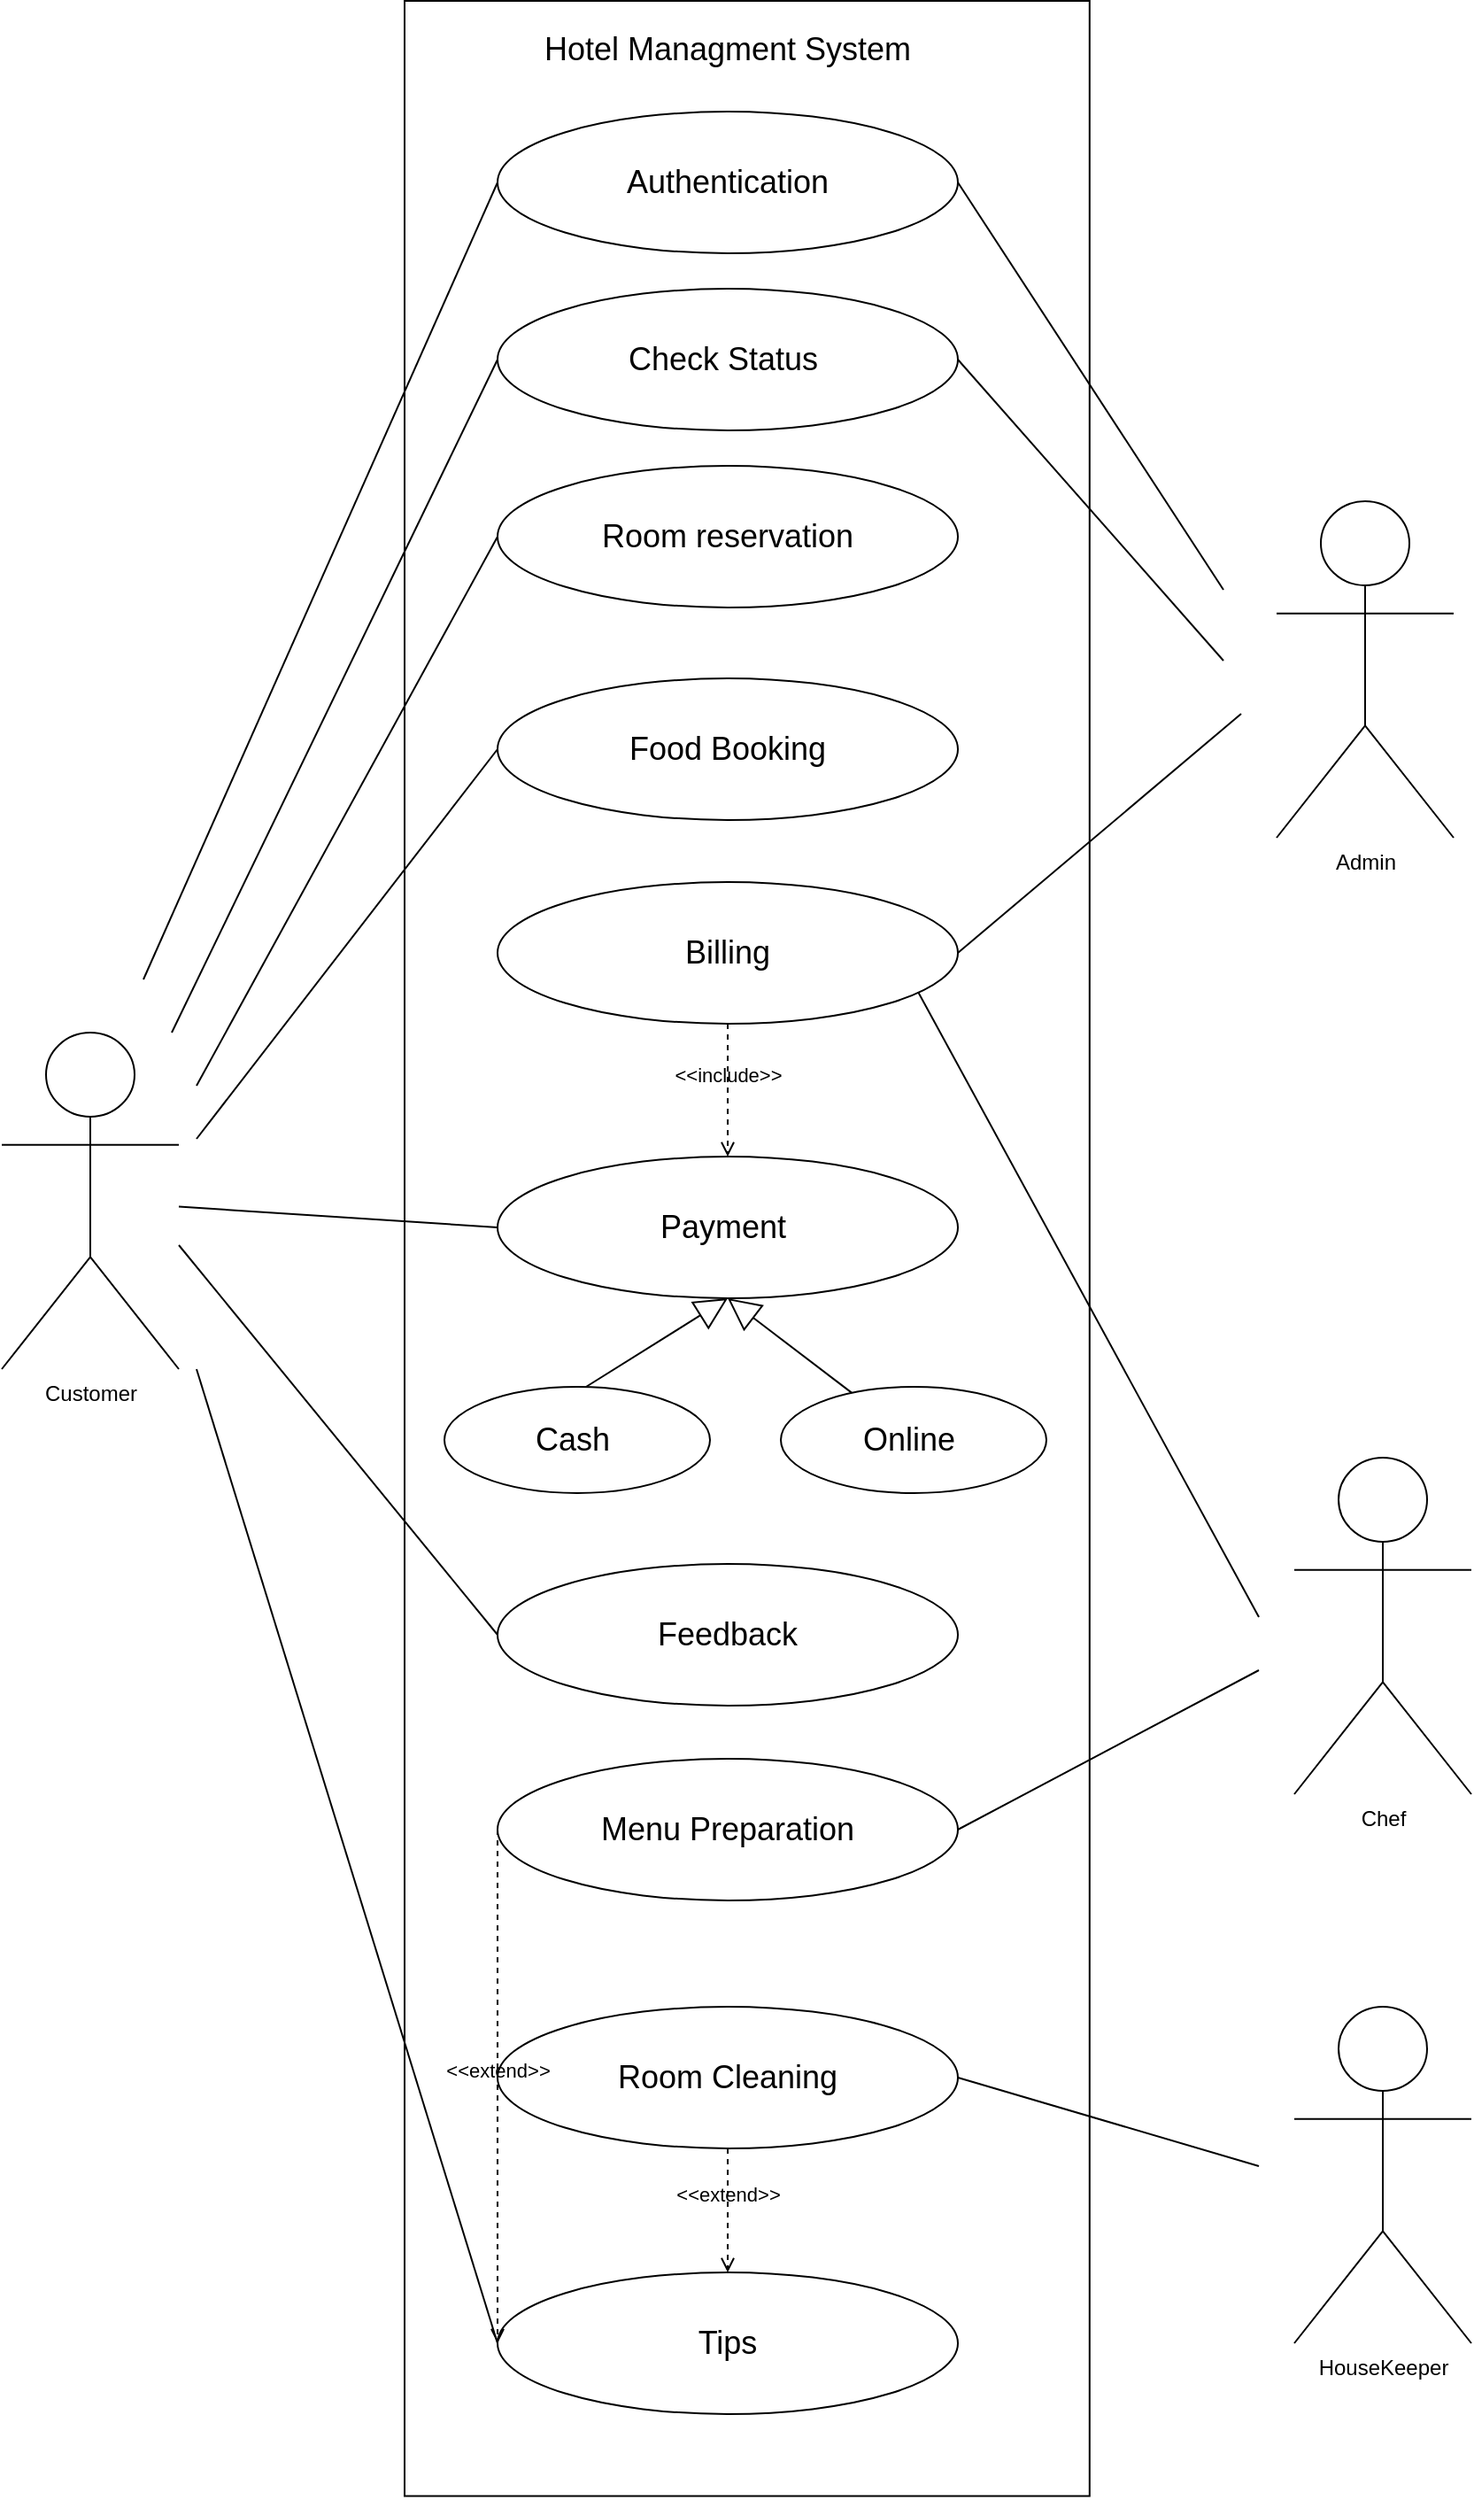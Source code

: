 <mxfile version="25.0.1">
  <diagram name="Page-1" id="oqSU9KzLbh5eeLuWKVlT">
    <mxGraphModel dx="2625" dy="1305" grid="1" gridSize="10" guides="1" tooltips="1" connect="1" arrows="1" fold="1" page="1" pageScale="1" pageWidth="850" pageHeight="1100" math="0" shadow="0">
      <root>
        <mxCell id="0" />
        <mxCell id="1" parent="0" />
        <mxCell id="LtmIGbS1m5UweqCvQUtd-1" value="" style="rounded=0;whiteSpace=wrap;html=1;rotation=90;" vertex="1" parent="1">
          <mxGeometry x="-283.43" y="718.44" width="1408.76" height="386.89" as="geometry" />
        </mxCell>
        <mxCell id="LtmIGbS1m5UweqCvQUtd-5" value="&lt;font style=&quot;font-size: 18px;&quot;&gt;Authentication&lt;/font&gt;" style="ellipse;whiteSpace=wrap;html=1;" vertex="1" parent="1">
          <mxGeometry x="280" y="270" width="260" height="80" as="geometry" />
        </mxCell>
        <mxCell id="LtmIGbS1m5UweqCvQUtd-6" value="&lt;font style=&quot;font-size: 18px;&quot;&gt;Check Status&amp;nbsp;&lt;/font&gt;" style="ellipse;whiteSpace=wrap;html=1;" vertex="1" parent="1">
          <mxGeometry x="280" y="370" width="260" height="80" as="geometry" />
        </mxCell>
        <mxCell id="LtmIGbS1m5UweqCvQUtd-7" value="&lt;font style=&quot;font-size: 18px;&quot;&gt;Room reservation&lt;/font&gt;" style="ellipse;whiteSpace=wrap;html=1;" vertex="1" parent="1">
          <mxGeometry x="280" y="470" width="260" height="80" as="geometry" />
        </mxCell>
        <mxCell id="LtmIGbS1m5UweqCvQUtd-8" value="&lt;font style=&quot;font-size: 18px;&quot;&gt;Food Booking&lt;/font&gt;" style="ellipse;whiteSpace=wrap;html=1;" vertex="1" parent="1">
          <mxGeometry x="280" y="590" width="260" height="80" as="geometry" />
        </mxCell>
        <mxCell id="LtmIGbS1m5UweqCvQUtd-9" value="&lt;font style=&quot;font-size: 18px;&quot;&gt;Billing&lt;/font&gt;" style="ellipse;whiteSpace=wrap;html=1;" vertex="1" parent="1">
          <mxGeometry x="280" y="705" width="260" height="80" as="geometry" />
        </mxCell>
        <mxCell id="LtmIGbS1m5UweqCvQUtd-10" value="&lt;font style=&quot;font-size: 18px;&quot;&gt;Payment&amp;nbsp;&lt;/font&gt;" style="ellipse;whiteSpace=wrap;html=1;" vertex="1" parent="1">
          <mxGeometry x="280" y="860" width="260" height="80" as="geometry" />
        </mxCell>
        <mxCell id="LtmIGbS1m5UweqCvQUtd-11" value="&lt;font style=&quot;font-size: 18px;&quot;&gt;Feedback&lt;/font&gt;" style="ellipse;whiteSpace=wrap;html=1;" vertex="1" parent="1">
          <mxGeometry x="280" y="1090" width="260" height="80" as="geometry" />
        </mxCell>
        <mxCell id="LtmIGbS1m5UweqCvQUtd-12" value="&lt;font style=&quot;font-size: 18px;&quot;&gt;Cash&amp;nbsp;&lt;/font&gt;" style="ellipse;whiteSpace=wrap;html=1;" vertex="1" parent="1">
          <mxGeometry x="250" y="990" width="150" height="60" as="geometry" />
        </mxCell>
        <mxCell id="LtmIGbS1m5UweqCvQUtd-13" value="&lt;font style=&quot;font-size: 18px;&quot;&gt;Online&amp;nbsp;&lt;/font&gt;" style="ellipse;whiteSpace=wrap;html=1;" vertex="1" parent="1">
          <mxGeometry x="440" y="990" width="150" height="60" as="geometry" />
        </mxCell>
        <mxCell id="LtmIGbS1m5UweqCvQUtd-14" value="&lt;font style=&quot;font-size: 18px;&quot;&gt;Menu Preparation&lt;/font&gt;" style="ellipse;whiteSpace=wrap;html=1;" vertex="1" parent="1">
          <mxGeometry x="280" y="1200" width="260" height="80" as="geometry" />
        </mxCell>
        <mxCell id="LtmIGbS1m5UweqCvQUtd-15" value="&lt;font style=&quot;font-size: 18px;&quot;&gt;Room Cleaning&lt;/font&gt;" style="ellipse;whiteSpace=wrap;html=1;" vertex="1" parent="1">
          <mxGeometry x="280" y="1340" width="260" height="80" as="geometry" />
        </mxCell>
        <mxCell id="LtmIGbS1m5UweqCvQUtd-16" value="&lt;font style=&quot;font-size: 18px;&quot;&gt;Tips&lt;/font&gt;" style="ellipse;whiteSpace=wrap;html=1;" vertex="1" parent="1">
          <mxGeometry x="280" y="1490" width="260" height="80" as="geometry" />
        </mxCell>
        <mxCell id="LtmIGbS1m5UweqCvQUtd-17" value="&lt;font style=&quot;font-size: 18px;&quot;&gt;Hotel Managment System&lt;/font&gt;" style="text;html=1;align=center;verticalAlign=middle;whiteSpace=wrap;rounded=0;" vertex="1" parent="1">
          <mxGeometry x="285" y="220" width="250" height="30" as="geometry" />
        </mxCell>
        <mxCell id="LtmIGbS1m5UweqCvQUtd-18" value="Admin" style="shape=umlActor;verticalLabelPosition=bottom;verticalAlign=top;html=1;outlineConnect=0;" vertex="1" parent="1">
          <mxGeometry x="720" y="490" width="100" height="190" as="geometry" />
        </mxCell>
        <mxCell id="LtmIGbS1m5UweqCvQUtd-20" value="Customer" style="shape=umlActor;verticalLabelPosition=bottom;verticalAlign=top;html=1;outlineConnect=0;" vertex="1" parent="1">
          <mxGeometry y="790" width="100" height="190" as="geometry" />
        </mxCell>
        <mxCell id="LtmIGbS1m5UweqCvQUtd-21" value="Chef" style="shape=umlActor;verticalLabelPosition=bottom;verticalAlign=top;html=1;outlineConnect=0;" vertex="1" parent="1">
          <mxGeometry x="730" y="1030" width="100" height="190" as="geometry" />
        </mxCell>
        <mxCell id="LtmIGbS1m5UweqCvQUtd-22" value="HouseKeeper" style="shape=umlActor;verticalLabelPosition=bottom;verticalAlign=top;html=1;outlineConnect=0;" vertex="1" parent="1">
          <mxGeometry x="730" y="1340" width="100" height="190" as="geometry" />
        </mxCell>
        <mxCell id="LtmIGbS1m5UweqCvQUtd-24" value="" style="endArrow=none;html=1;rounded=0;exitX=1;exitY=0.5;exitDx=0;exitDy=0;" edge="1" parent="1" source="LtmIGbS1m5UweqCvQUtd-5">
          <mxGeometry width="50" height="50" relative="1" as="geometry">
            <mxPoint x="730" y="950" as="sourcePoint" />
            <mxPoint x="690" y="540" as="targetPoint" />
          </mxGeometry>
        </mxCell>
        <mxCell id="LtmIGbS1m5UweqCvQUtd-25" value="" style="endArrow=none;html=1;rounded=0;exitX=1;exitY=0.5;exitDx=0;exitDy=0;" edge="1" parent="1" source="LtmIGbS1m5UweqCvQUtd-6">
          <mxGeometry width="50" height="50" relative="1" as="geometry">
            <mxPoint x="550" y="320" as="sourcePoint" />
            <mxPoint x="690" y="580" as="targetPoint" />
          </mxGeometry>
        </mxCell>
        <mxCell id="LtmIGbS1m5UweqCvQUtd-26" value="" style="endArrow=none;html=1;rounded=0;exitX=1;exitY=0.5;exitDx=0;exitDy=0;" edge="1" parent="1" source="LtmIGbS1m5UweqCvQUtd-9">
          <mxGeometry width="50" height="50" relative="1" as="geometry">
            <mxPoint x="550" y="420" as="sourcePoint" />
            <mxPoint x="700" y="610" as="targetPoint" />
          </mxGeometry>
        </mxCell>
        <mxCell id="LtmIGbS1m5UweqCvQUtd-27" value="" style="endArrow=none;html=1;rounded=0;entryX=0;entryY=0.5;entryDx=0;entryDy=0;" edge="1" parent="1" source="LtmIGbS1m5UweqCvQUtd-20" target="LtmIGbS1m5UweqCvQUtd-10">
          <mxGeometry width="50" height="50" relative="1" as="geometry">
            <mxPoint x="350" y="1110" as="sourcePoint" />
            <mxPoint x="400" y="1060" as="targetPoint" />
          </mxGeometry>
        </mxCell>
        <mxCell id="LtmIGbS1m5UweqCvQUtd-28" value="" style="endArrow=none;html=1;rounded=0;entryX=0;entryY=0.5;entryDx=0;entryDy=0;" edge="1" parent="1" target="LtmIGbS1m5UweqCvQUtd-11">
          <mxGeometry width="50" height="50" relative="1" as="geometry">
            <mxPoint x="100" y="910" as="sourcePoint" />
            <mxPoint x="290" y="910" as="targetPoint" />
          </mxGeometry>
        </mxCell>
        <mxCell id="LtmIGbS1m5UweqCvQUtd-29" value="" style="endArrow=none;html=1;rounded=0;entryX=0;entryY=0.5;entryDx=0;entryDy=0;" edge="1" parent="1" target="LtmIGbS1m5UweqCvQUtd-8">
          <mxGeometry width="50" height="50" relative="1" as="geometry">
            <mxPoint x="110" y="850" as="sourcePoint" />
            <mxPoint x="300" y="920" as="targetPoint" />
          </mxGeometry>
        </mxCell>
        <mxCell id="LtmIGbS1m5UweqCvQUtd-30" value="" style="endArrow=none;html=1;rounded=0;entryX=0;entryY=0.5;entryDx=0;entryDy=0;" edge="1" parent="1" target="LtmIGbS1m5UweqCvQUtd-7">
          <mxGeometry width="50" height="50" relative="1" as="geometry">
            <mxPoint x="110" y="820" as="sourcePoint" />
            <mxPoint x="290" y="640" as="targetPoint" />
          </mxGeometry>
        </mxCell>
        <mxCell id="LtmIGbS1m5UweqCvQUtd-31" value="" style="endArrow=none;html=1;rounded=0;entryX=0;entryY=0.5;entryDx=0;entryDy=0;" edge="1" parent="1" source="LtmIGbS1m5UweqCvQUtd-20" target="LtmIGbS1m5UweqCvQUtd-6">
          <mxGeometry width="50" height="50" relative="1" as="geometry">
            <mxPoint x="120" y="830" as="sourcePoint" />
            <mxPoint x="290" y="520" as="targetPoint" />
          </mxGeometry>
        </mxCell>
        <mxCell id="LtmIGbS1m5UweqCvQUtd-32" value="" style="endArrow=none;html=1;rounded=0;entryX=0;entryY=0.5;entryDx=0;entryDy=0;" edge="1" parent="1" target="LtmIGbS1m5UweqCvQUtd-5">
          <mxGeometry width="50" height="50" relative="1" as="geometry">
            <mxPoint x="80" y="760" as="sourcePoint" />
            <mxPoint x="290" y="420" as="targetPoint" />
          </mxGeometry>
        </mxCell>
        <mxCell id="LtmIGbS1m5UweqCvQUtd-33" value="" style="endArrow=none;html=1;rounded=0;entryX=0;entryY=0.5;entryDx=0;entryDy=0;" edge="1" parent="1" target="LtmIGbS1m5UweqCvQUtd-16">
          <mxGeometry width="50" height="50" relative="1" as="geometry">
            <mxPoint x="110" y="980" as="sourcePoint" />
            <mxPoint x="290" y="1140" as="targetPoint" />
          </mxGeometry>
        </mxCell>
        <mxCell id="LtmIGbS1m5UweqCvQUtd-34" value="" style="endArrow=none;html=1;rounded=0;exitX=1;exitY=0.5;exitDx=0;exitDy=0;" edge="1" parent="1" source="LtmIGbS1m5UweqCvQUtd-14">
          <mxGeometry width="50" height="50" relative="1" as="geometry">
            <mxPoint x="290" y="1110" as="sourcePoint" />
            <mxPoint x="710" y="1150" as="targetPoint" />
          </mxGeometry>
        </mxCell>
        <mxCell id="LtmIGbS1m5UweqCvQUtd-35" value="" style="endArrow=none;html=1;rounded=0;exitX=0.914;exitY=0.778;exitDx=0;exitDy=0;exitPerimeter=0;" edge="1" parent="1" source="LtmIGbS1m5UweqCvQUtd-9">
          <mxGeometry width="50" height="50" relative="1" as="geometry">
            <mxPoint x="550" y="1250" as="sourcePoint" />
            <mxPoint x="710" y="1120" as="targetPoint" />
          </mxGeometry>
        </mxCell>
        <mxCell id="LtmIGbS1m5UweqCvQUtd-36" value="" style="endArrow=none;html=1;rounded=0;exitX=1;exitY=0.5;exitDx=0;exitDy=0;" edge="1" parent="1" source="LtmIGbS1m5UweqCvQUtd-15">
          <mxGeometry width="50" height="50" relative="1" as="geometry">
            <mxPoint x="550" y="1250" as="sourcePoint" />
            <mxPoint x="710" y="1430" as="targetPoint" />
          </mxGeometry>
        </mxCell>
        <mxCell id="LtmIGbS1m5UweqCvQUtd-41" value="&amp;lt;&amp;lt;extend&amp;gt;&amp;gt;" style="html=1;verticalAlign=bottom;labelBackgroundColor=none;endArrow=open;endFill=0;dashed=1;rounded=0;entryX=0.5;entryY=0;entryDx=0;entryDy=0;exitX=0.5;exitY=1;exitDx=0;exitDy=0;" edge="1" parent="1" source="LtmIGbS1m5UweqCvQUtd-15" target="LtmIGbS1m5UweqCvQUtd-16">
          <mxGeometry width="160" relative="1" as="geometry">
            <mxPoint x="460" y="1390" as="sourcePoint" />
            <mxPoint x="620" y="1390" as="targetPoint" />
          </mxGeometry>
        </mxCell>
        <mxCell id="LtmIGbS1m5UweqCvQUtd-45" value="&amp;lt;&amp;lt;extend&amp;gt;&amp;gt;" style="html=1;verticalAlign=bottom;labelBackgroundColor=none;endArrow=open;endFill=0;dashed=1;rounded=0;exitX=0;exitY=0.5;exitDx=0;exitDy=0;entryX=0;entryY=0.5;entryDx=0;entryDy=0;" edge="1" parent="1" source="LtmIGbS1m5UweqCvQUtd-14" target="LtmIGbS1m5UweqCvQUtd-16">
          <mxGeometry width="160" relative="1" as="geometry">
            <mxPoint x="460" y="1390" as="sourcePoint" />
            <mxPoint x="620" y="1390" as="targetPoint" />
          </mxGeometry>
        </mxCell>
        <mxCell id="LtmIGbS1m5UweqCvQUtd-46" value="&amp;lt;&amp;lt;include&amp;gt;&amp;gt;" style="html=1;verticalAlign=bottom;labelBackgroundColor=none;endArrow=open;endFill=0;dashed=1;rounded=0;exitX=0.5;exitY=1;exitDx=0;exitDy=0;" edge="1" parent="1" source="LtmIGbS1m5UweqCvQUtd-9" target="LtmIGbS1m5UweqCvQUtd-10">
          <mxGeometry width="160" relative="1" as="geometry">
            <mxPoint x="460" y="800" as="sourcePoint" />
            <mxPoint x="620" y="800" as="targetPoint" />
          </mxGeometry>
        </mxCell>
        <mxCell id="LtmIGbS1m5UweqCvQUtd-47" value="" style="endArrow=block;endSize=16;endFill=0;html=1;rounded=0;entryX=0.5;entryY=1;entryDx=0;entryDy=0;" edge="1" parent="1" target="LtmIGbS1m5UweqCvQUtd-10">
          <mxGeometry width="160" relative="1" as="geometry">
            <mxPoint x="330" y="990" as="sourcePoint" />
            <mxPoint x="490" y="990" as="targetPoint" />
          </mxGeometry>
        </mxCell>
        <mxCell id="LtmIGbS1m5UweqCvQUtd-48" value="" style="endArrow=block;endSize=16;endFill=0;html=1;rounded=0;entryX=0.5;entryY=1;entryDx=0;entryDy=0;" edge="1" parent="1" source="LtmIGbS1m5UweqCvQUtd-13" target="LtmIGbS1m5UweqCvQUtd-10">
          <mxGeometry width="160" relative="1" as="geometry">
            <mxPoint x="340" y="1000" as="sourcePoint" />
            <mxPoint x="420" y="950" as="targetPoint" />
          </mxGeometry>
        </mxCell>
      </root>
    </mxGraphModel>
  </diagram>
</mxfile>
